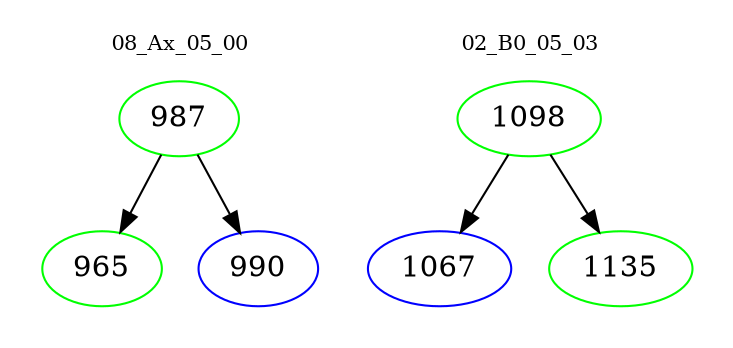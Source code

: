 digraph{
subgraph cluster_0 {
color = white
label = "08_Ax_05_00";
fontsize=10;
T0_987 [label="987", color="green"]
T0_987 -> T0_965 [color="black"]
T0_965 [label="965", color="green"]
T0_987 -> T0_990 [color="black"]
T0_990 [label="990", color="blue"]
}
subgraph cluster_1 {
color = white
label = "02_B0_05_03";
fontsize=10;
T1_1098 [label="1098", color="green"]
T1_1098 -> T1_1067 [color="black"]
T1_1067 [label="1067", color="blue"]
T1_1098 -> T1_1135 [color="black"]
T1_1135 [label="1135", color="green"]
}
}
